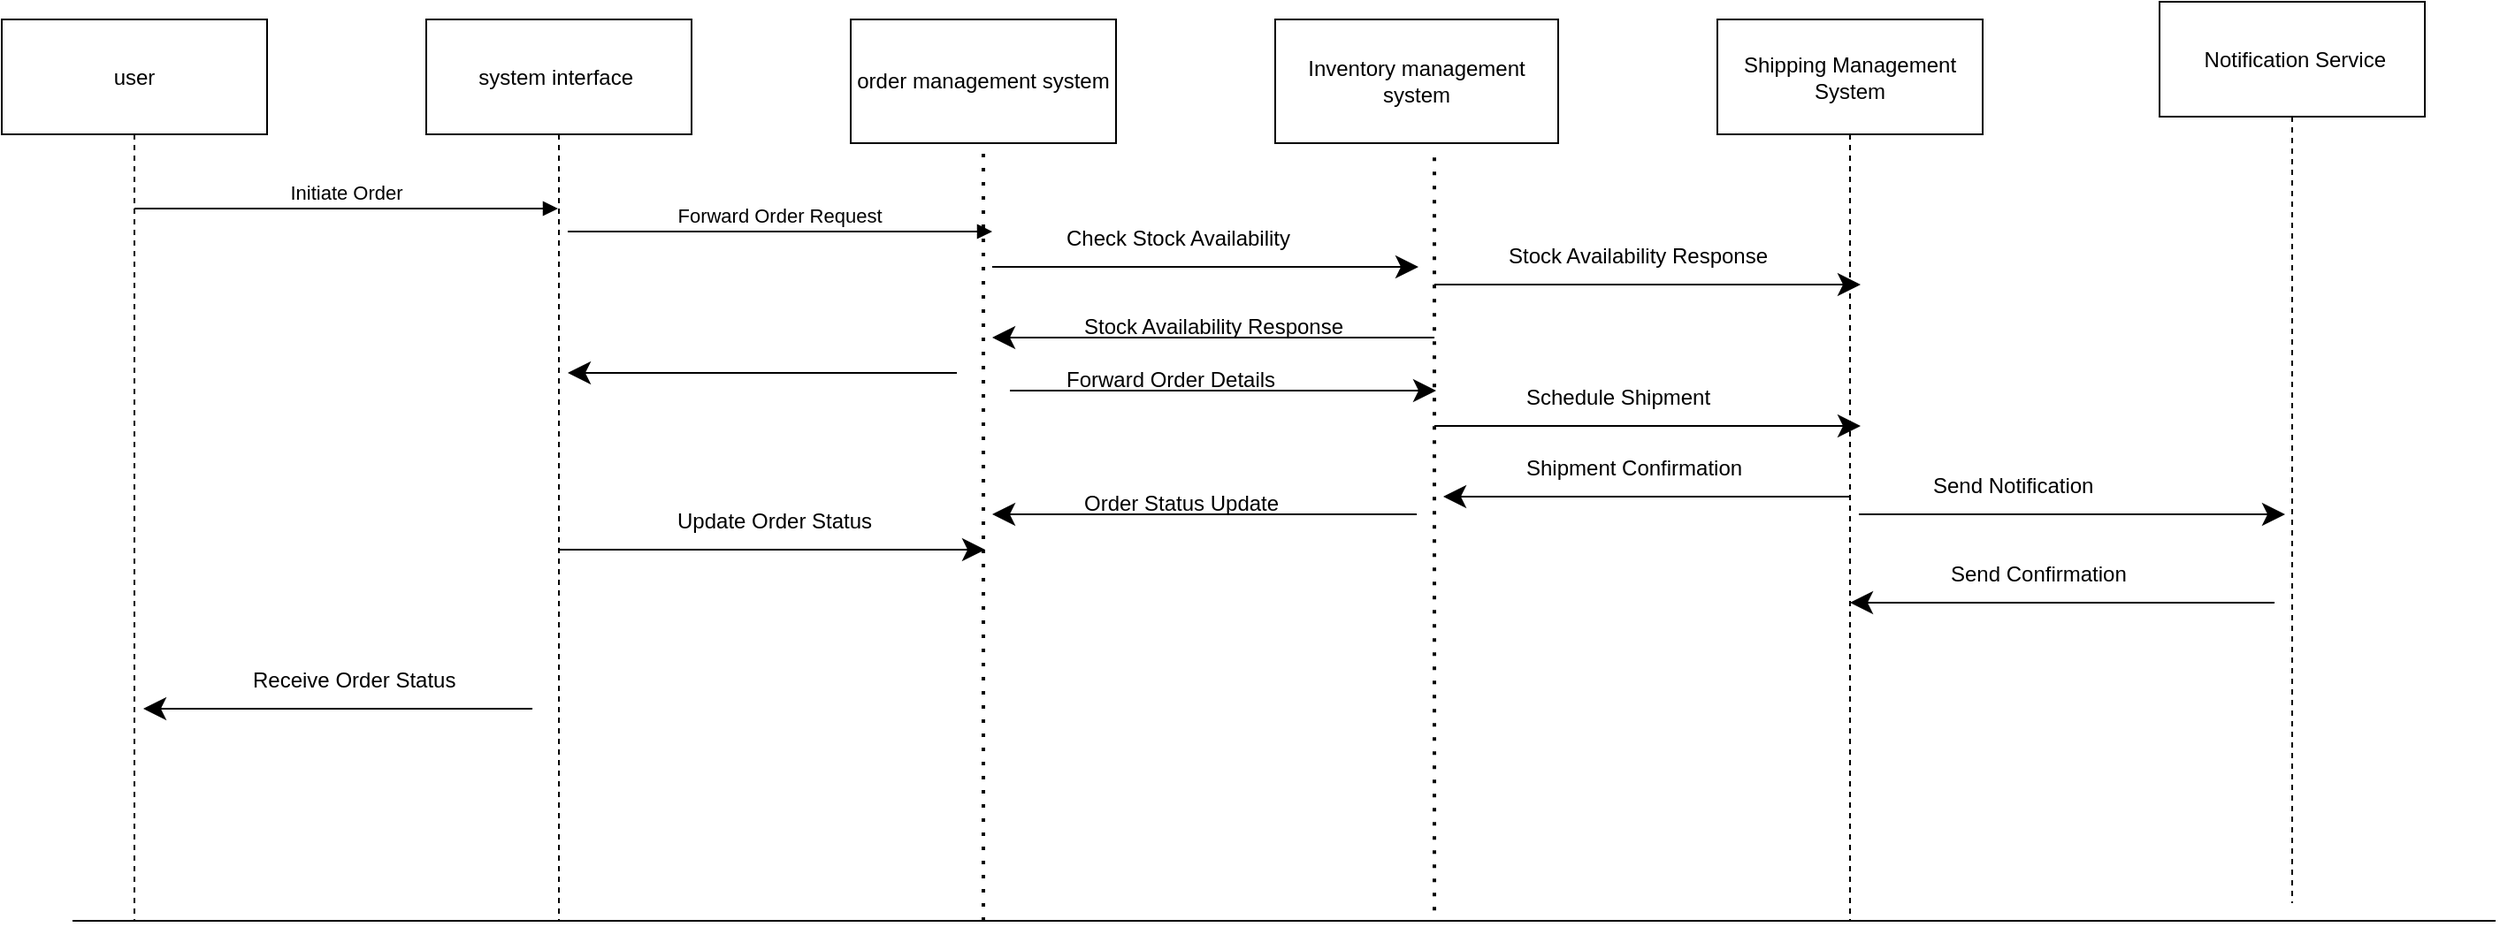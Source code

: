 <mxfile version="24.7.4">
  <diagram name="Page-1" id="f6cHR_1DN295GHWSh3FP">
    <mxGraphModel dx="2229" dy="1695" grid="1" gridSize="10" guides="1" tooltips="1" connect="1" arrows="1" fold="1" page="1" pageScale="1" pageWidth="850" pageHeight="1100" math="0" shadow="0">
      <root>
        <mxCell id="0" />
        <mxCell id="1" parent="0" />
        <mxCell id="2" value="user" style="shape=umlLifeline;perimeter=lifelinePerimeter;whiteSpace=wrap;container=1;dropTarget=0;collapsible=0;recursiveResize=0;outlineConnect=0;portConstraint=eastwest;newEdgeStyle={&quot;edgeStyle&quot;:&quot;elbowEdgeStyle&quot;,&quot;elbow&quot;:&quot;vertical&quot;,&quot;curved&quot;:0,&quot;rounded&quot;:0};size=65;" parent="1" vertex="1">
          <mxGeometry x="-10" width="150" height="510" as="geometry" />
        </mxCell>
        <mxCell id="3" value="system interface " style="shape=umlLifeline;perimeter=lifelinePerimeter;whiteSpace=wrap;container=1;dropTarget=0;collapsible=0;recursiveResize=0;outlineConnect=0;portConstraint=eastwest;newEdgeStyle={&quot;edgeStyle&quot;:&quot;elbowEdgeStyle&quot;,&quot;elbow&quot;:&quot;vertical&quot;,&quot;curved&quot;:0,&quot;rounded&quot;:0};size=65;" parent="1" vertex="1">
          <mxGeometry x="230" width="150" height="510" as="geometry" />
        </mxCell>
        <mxCell id="4" value="Initiate Order" style="verticalAlign=bottom;edgeStyle=elbowEdgeStyle;elbow=vertical;curved=0;rounded=0;endArrow=block;" parent="1" source="2" target="3" edge="1">
          <mxGeometry relative="1" as="geometry">
            <Array as="points">
              <mxPoint x="207" y="107" />
            </Array>
          </mxGeometry>
        </mxCell>
        <mxCell id="WvRLPE3z4W5rrNrjSwvM-6" value="order management system" style="rounded=0;whiteSpace=wrap;html=1;" vertex="1" parent="1">
          <mxGeometry x="470" width="150" height="70" as="geometry" />
        </mxCell>
        <mxCell id="WvRLPE3z4W5rrNrjSwvM-9" value=" Inventory&amp;nbsp;management system" style="rounded=0;whiteSpace=wrap;html=1;" vertex="1" parent="1">
          <mxGeometry x="710" width="160" height="70" as="geometry" />
        </mxCell>
        <mxCell id="WvRLPE3z4W5rrNrjSwvM-11" value=" Shipping Management System" style="shape=umlLifeline;perimeter=lifelinePerimeter;whiteSpace=wrap;container=1;dropTarget=0;collapsible=0;recursiveResize=0;outlineConnect=0;portConstraint=eastwest;newEdgeStyle={&quot;edgeStyle&quot;:&quot;elbowEdgeStyle&quot;,&quot;elbow&quot;:&quot;vertical&quot;,&quot;curved&quot;:0,&quot;rounded&quot;:0};size=65;" vertex="1" parent="1">
          <mxGeometry x="960" width="150" height="510" as="geometry" />
        </mxCell>
        <mxCell id="WvRLPE3z4W5rrNrjSwvM-16" value="" style="endArrow=none;dashed=1;html=1;dashPattern=1 3;strokeWidth=2;rounded=0;entryX=0.5;entryY=1;entryDx=0;entryDy=0;" edge="1" parent="1" target="WvRLPE3z4W5rrNrjSwvM-6">
          <mxGeometry width="50" height="50" relative="1" as="geometry">
            <mxPoint x="545" y="510" as="sourcePoint" />
            <mxPoint x="720" y="150" as="targetPoint" />
          </mxGeometry>
        </mxCell>
        <mxCell id="WvRLPE3z4W5rrNrjSwvM-17" value="" style="endArrow=none;html=1;rounded=0;" edge="1" parent="1">
          <mxGeometry width="50" height="50" relative="1" as="geometry">
            <mxPoint x="30" y="510" as="sourcePoint" />
            <mxPoint x="1400" y="510" as="targetPoint" />
          </mxGeometry>
        </mxCell>
        <mxCell id="WvRLPE3z4W5rrNrjSwvM-18" value="" style="endArrow=none;dashed=1;html=1;dashPattern=1 3;strokeWidth=2;rounded=0;" edge="1" parent="1">
          <mxGeometry width="50" height="50" relative="1" as="geometry">
            <mxPoint x="800" y="78.1" as="sourcePoint" />
            <mxPoint x="800" y="510.005" as="targetPoint" />
          </mxGeometry>
        </mxCell>
        <mxCell id="WvRLPE3z4W5rrNrjSwvM-19" value=" Forward Order Request " style="verticalAlign=bottom;edgeStyle=elbowEdgeStyle;elbow=horizontal;curved=0;rounded=0;endArrow=block;" edge="1" parent="1">
          <mxGeometry relative="1" as="geometry">
            <Array as="points">
              <mxPoint x="452" y="120" />
            </Array>
            <mxPoint x="310" y="120" as="sourcePoint" />
            <mxPoint x="550" y="120" as="targetPoint" />
          </mxGeometry>
        </mxCell>
        <mxCell id="WvRLPE3z4W5rrNrjSwvM-20" value="" style="verticalAlign=bottom;edgeStyle=elbowEdgeStyle;elbow=vertical;curved=0;rounded=0;endArrow=classic;endSize=10;" edge="1" parent="1">
          <mxGeometry relative="1" as="geometry">
            <Array as="points">
              <mxPoint x="693" y="140" />
            </Array>
            <mxPoint x="550" y="140" as="sourcePoint" />
            <mxPoint x="791" y="140" as="targetPoint" />
          </mxGeometry>
        </mxCell>
        <mxCell id="WvRLPE3z4W5rrNrjSwvM-21" value="Check Stock Availability" style="text;whiteSpace=wrap;html=1;" vertex="1" parent="1">
          <mxGeometry x="590" y="110" width="160" height="40" as="geometry" />
        </mxCell>
        <mxCell id="WvRLPE3z4W5rrNrjSwvM-22" value="" style="verticalAlign=bottom;edgeStyle=elbowEdgeStyle;elbow=vertical;curved=0;rounded=0;endArrow=classic;endSize=10;" edge="1" parent="1">
          <mxGeometry relative="1" as="geometry">
            <Array as="points">
              <mxPoint x="943" y="150" />
            </Array>
            <mxPoint x="800" y="150" as="sourcePoint" />
            <mxPoint x="1041" y="150" as="targetPoint" />
          </mxGeometry>
        </mxCell>
        <mxCell id="WvRLPE3z4W5rrNrjSwvM-23" value="Stock Availability Response" style="text;whiteSpace=wrap;html=1;" vertex="1" parent="1">
          <mxGeometry x="840" y="120" width="180" height="40" as="geometry" />
        </mxCell>
        <mxCell id="WvRLPE3z4W5rrNrjSwvM-24" value="" style="verticalAlign=bottom;edgeStyle=elbowEdgeStyle;elbow=vertical;curved=0;rounded=0;endArrow=classic;endSize=10;" edge="1" parent="1">
          <mxGeometry relative="1" as="geometry">
            <Array as="points">
              <mxPoint x="800" y="180" />
            </Array>
            <mxPoint x="630" y="180" as="sourcePoint" />
            <mxPoint x="550" y="180" as="targetPoint" />
          </mxGeometry>
        </mxCell>
        <mxCell id="WvRLPE3z4W5rrNrjSwvM-25" value="Stock Availability Response" style="text;whiteSpace=wrap;html=1;" vertex="1" parent="1">
          <mxGeometry x="600" y="160" width="180" height="40" as="geometry" />
        </mxCell>
        <mxCell id="WvRLPE3z4W5rrNrjSwvM-26" value="" style="verticalAlign=bottom;edgeStyle=elbowEdgeStyle;elbow=vertical;curved=0;rounded=0;endArrow=classic;endSize=10;" edge="1" parent="1">
          <mxGeometry relative="1" as="geometry">
            <Array as="points">
              <mxPoint x="530" y="200" />
            </Array>
            <mxPoint x="390" y="200" as="sourcePoint" />
            <mxPoint x="310" y="200" as="targetPoint" />
          </mxGeometry>
        </mxCell>
        <mxCell id="WvRLPE3z4W5rrNrjSwvM-27" value="" style="verticalAlign=bottom;edgeStyle=elbowEdgeStyle;elbow=vertical;curved=0;rounded=0;endArrow=classic;endSize=10;" edge="1" parent="1">
          <mxGeometry relative="1" as="geometry">
            <Array as="points" />
            <mxPoint x="560" y="210" as="sourcePoint" />
            <mxPoint x="801" y="210" as="targetPoint" />
          </mxGeometry>
        </mxCell>
        <mxCell id="WvRLPE3z4W5rrNrjSwvM-28" value="Forward Order Details" style="text;whiteSpace=wrap;html=1;" vertex="1" parent="1">
          <mxGeometry x="590" y="190" width="150" height="40" as="geometry" />
        </mxCell>
        <mxCell id="WvRLPE3z4W5rrNrjSwvM-29" value="" style="verticalAlign=bottom;edgeStyle=elbowEdgeStyle;elbow=vertical;curved=0;rounded=0;endArrow=classic;endSize=10;" edge="1" parent="1">
          <mxGeometry relative="1" as="geometry">
            <Array as="points" />
            <mxPoint x="800" y="230" as="sourcePoint" />
            <mxPoint x="1041" y="230" as="targetPoint" />
          </mxGeometry>
        </mxCell>
        <mxCell id="WvRLPE3z4W5rrNrjSwvM-30" value="Schedule Shipment" style="text;whiteSpace=wrap;html=1;" vertex="1" parent="1">
          <mxGeometry x="850" y="200" width="140" height="40" as="geometry" />
        </mxCell>
        <mxCell id="WvRLPE3z4W5rrNrjSwvM-31" value="" style="verticalAlign=bottom;edgeStyle=elbowEdgeStyle;elbow=vertical;curved=0;rounded=0;endArrow=classic;endSize=10;" edge="1" parent="1">
          <mxGeometry relative="1" as="geometry">
            <Array as="points">
              <mxPoint x="1035" y="270" />
            </Array>
            <mxPoint x="975" y="270" as="sourcePoint" />
            <mxPoint x="805" y="270" as="targetPoint" />
          </mxGeometry>
        </mxCell>
        <mxCell id="WvRLPE3z4W5rrNrjSwvM-33" value="Shipment Confirmation" style="text;whiteSpace=wrap;html=1;" vertex="1" parent="1">
          <mxGeometry x="850" y="240" width="160" height="40" as="geometry" />
        </mxCell>
        <mxCell id="WvRLPE3z4W5rrNrjSwvM-35" value="" style="verticalAlign=bottom;edgeStyle=elbowEdgeStyle;elbow=vertical;curved=0;rounded=0;endArrow=classic;endSize=10;" edge="1" parent="1">
          <mxGeometry relative="1" as="geometry">
            <Array as="points">
              <mxPoint x="790" y="280" />
            </Array>
            <mxPoint x="710" y="280" as="sourcePoint" />
            <mxPoint x="550" y="280" as="targetPoint" />
          </mxGeometry>
        </mxCell>
        <mxCell id="WvRLPE3z4W5rrNrjSwvM-36" value="Order Status Update" style="text;whiteSpace=wrap;html=1;" vertex="1" parent="1">
          <mxGeometry x="600" y="260" width="140" height="40" as="geometry" />
        </mxCell>
        <mxCell id="WvRLPE3z4W5rrNrjSwvM-37" value="" style="verticalAlign=bottom;edgeStyle=elbowEdgeStyle;elbow=vertical;curved=0;rounded=0;endArrow=classic;endSize=10;" edge="1" parent="1">
          <mxGeometry relative="1" as="geometry">
            <Array as="points">
              <mxPoint x="448" y="300" />
            </Array>
            <mxPoint x="305" y="300" as="sourcePoint" />
            <mxPoint x="546" y="300" as="targetPoint" />
          </mxGeometry>
        </mxCell>
        <mxCell id="WvRLPE3z4W5rrNrjSwvM-38" value="Update Order Status" style="text;whiteSpace=wrap;html=1;" vertex="1" parent="1">
          <mxGeometry x="370" y="270" width="140" height="40" as="geometry" />
        </mxCell>
        <mxCell id="WvRLPE3z4W5rrNrjSwvM-39" value=" Notification Service" style="shape=umlLifeline;perimeter=lifelinePerimeter;whiteSpace=wrap;container=1;dropTarget=0;collapsible=0;recursiveResize=0;outlineConnect=0;portConstraint=eastwest;newEdgeStyle={&quot;edgeStyle&quot;:&quot;elbowEdgeStyle&quot;,&quot;elbow&quot;:&quot;vertical&quot;,&quot;curved&quot;:0,&quot;rounded&quot;:0};size=65;" vertex="1" parent="1">
          <mxGeometry x="1210" y="-10" width="150" height="510" as="geometry" />
        </mxCell>
        <mxCell id="WvRLPE3z4W5rrNrjSwvM-42" value="" style="verticalAlign=bottom;edgeStyle=elbowEdgeStyle;elbow=vertical;curved=0;rounded=0;endArrow=classic;endSize=10;" edge="1" parent="1">
          <mxGeometry relative="1" as="geometry">
            <Array as="points">
              <mxPoint x="1183" y="280" />
            </Array>
            <mxPoint x="1040" y="280" as="sourcePoint" />
            <mxPoint x="1281" y="280" as="targetPoint" />
          </mxGeometry>
        </mxCell>
        <mxCell id="WvRLPE3z4W5rrNrjSwvM-43" value="" style="verticalAlign=bottom;edgeStyle=elbowEdgeStyle;elbow=vertical;curved=0;rounded=0;endArrow=classic;endSize=10;" edge="1" parent="1" target="WvRLPE3z4W5rrNrjSwvM-11">
          <mxGeometry relative="1" as="geometry">
            <Array as="points">
              <mxPoint x="1275" y="330" />
            </Array>
            <mxPoint x="1125" y="330" as="sourcePoint" />
            <mxPoint x="1060" y="330" as="targetPoint" />
          </mxGeometry>
        </mxCell>
        <mxCell id="WvRLPE3z4W5rrNrjSwvM-44" value="Send Notification" style="text;whiteSpace=wrap;html=1;" vertex="1" parent="1">
          <mxGeometry x="1080" y="250" width="120" height="40" as="geometry" />
        </mxCell>
        <mxCell id="WvRLPE3z4W5rrNrjSwvM-45" value="Send Confirmation" style="text;whiteSpace=wrap;html=1;" vertex="1" parent="1">
          <mxGeometry x="1090" y="300" width="130" height="40" as="geometry" />
        </mxCell>
        <mxCell id="WvRLPE3z4W5rrNrjSwvM-46" value="" style="verticalAlign=bottom;edgeStyle=elbowEdgeStyle;elbow=vertical;curved=0;rounded=0;endArrow=classic;endSize=10;" edge="1" parent="1">
          <mxGeometry relative="1" as="geometry">
            <Array as="points">
              <mxPoint x="290" y="390" />
            </Array>
            <mxPoint x="150" y="390" as="sourcePoint" />
            <mxPoint x="70" y="390" as="targetPoint" />
          </mxGeometry>
        </mxCell>
        <mxCell id="WvRLPE3z4W5rrNrjSwvM-47" value="Receive Order Status" style="text;whiteSpace=wrap;html=1;" vertex="1" parent="1">
          <mxGeometry x="130" y="360" width="150" height="40" as="geometry" />
        </mxCell>
      </root>
    </mxGraphModel>
  </diagram>
</mxfile>
